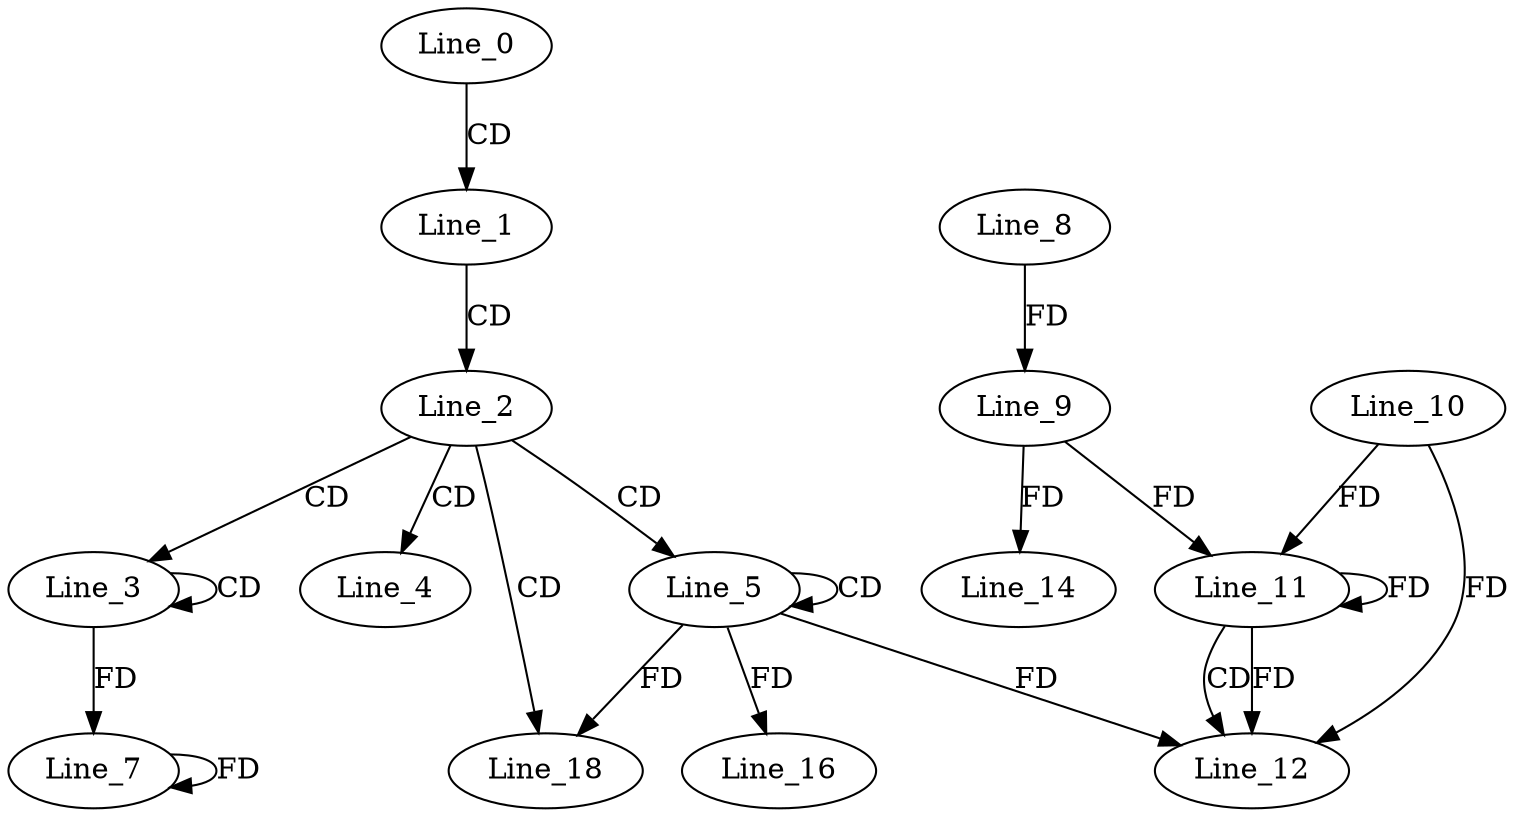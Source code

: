digraph G {
  Line_0;
  Line_1;
  Line_2;
  Line_3;
  Line_3;
  Line_3;
  Line_4;
  Line_5;
  Line_5;
  Line_7;
  Line_7;
  Line_8;
  Line_9;
  Line_11;
  Line_10;
  Line_11;
  Line_9;
  Line_11;
  Line_12;
  Line_14;
  Line_16;
  Line_18;
  Line_0 -> Line_1 [ label="CD" ];
  Line_1 -> Line_2 [ label="CD" ];
  Line_2 -> Line_3 [ label="CD" ];
  Line_3 -> Line_3 [ label="CD" ];
  Line_2 -> Line_4 [ label="CD" ];
  Line_2 -> Line_5 [ label="CD" ];
  Line_5 -> Line_5 [ label="CD" ];
  Line_3 -> Line_7 [ label="FD" ];
  Line_7 -> Line_7 [ label="FD" ];
  Line_8 -> Line_9 [ label="FD" ];
  Line_11 -> Line_11 [ label="FD" ];
  Line_10 -> Line_11 [ label="FD" ];
  Line_9 -> Line_11 [ label="FD" ];
  Line_11 -> Line_12 [ label="CD" ];
  Line_5 -> Line_12 [ label="FD" ];
  Line_11 -> Line_12 [ label="FD" ];
  Line_10 -> Line_12 [ label="FD" ];
  Line_9 -> Line_14 [ label="FD" ];
  Line_5 -> Line_16 [ label="FD" ];
  Line_2 -> Line_18 [ label="CD" ];
  Line_5 -> Line_18 [ label="FD" ];
}
